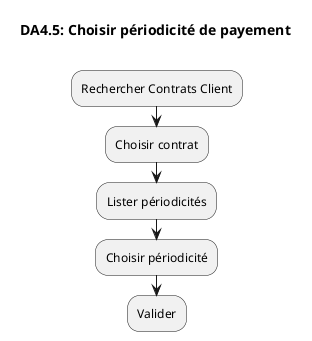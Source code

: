 @startuml

title DA4.5: Choisir périodicité de payement\n

:Rechercher Contrats Client;
:Choisir contrat;
:Lister périodicités;
:Choisir périodicité;
:Valider;

@enduml